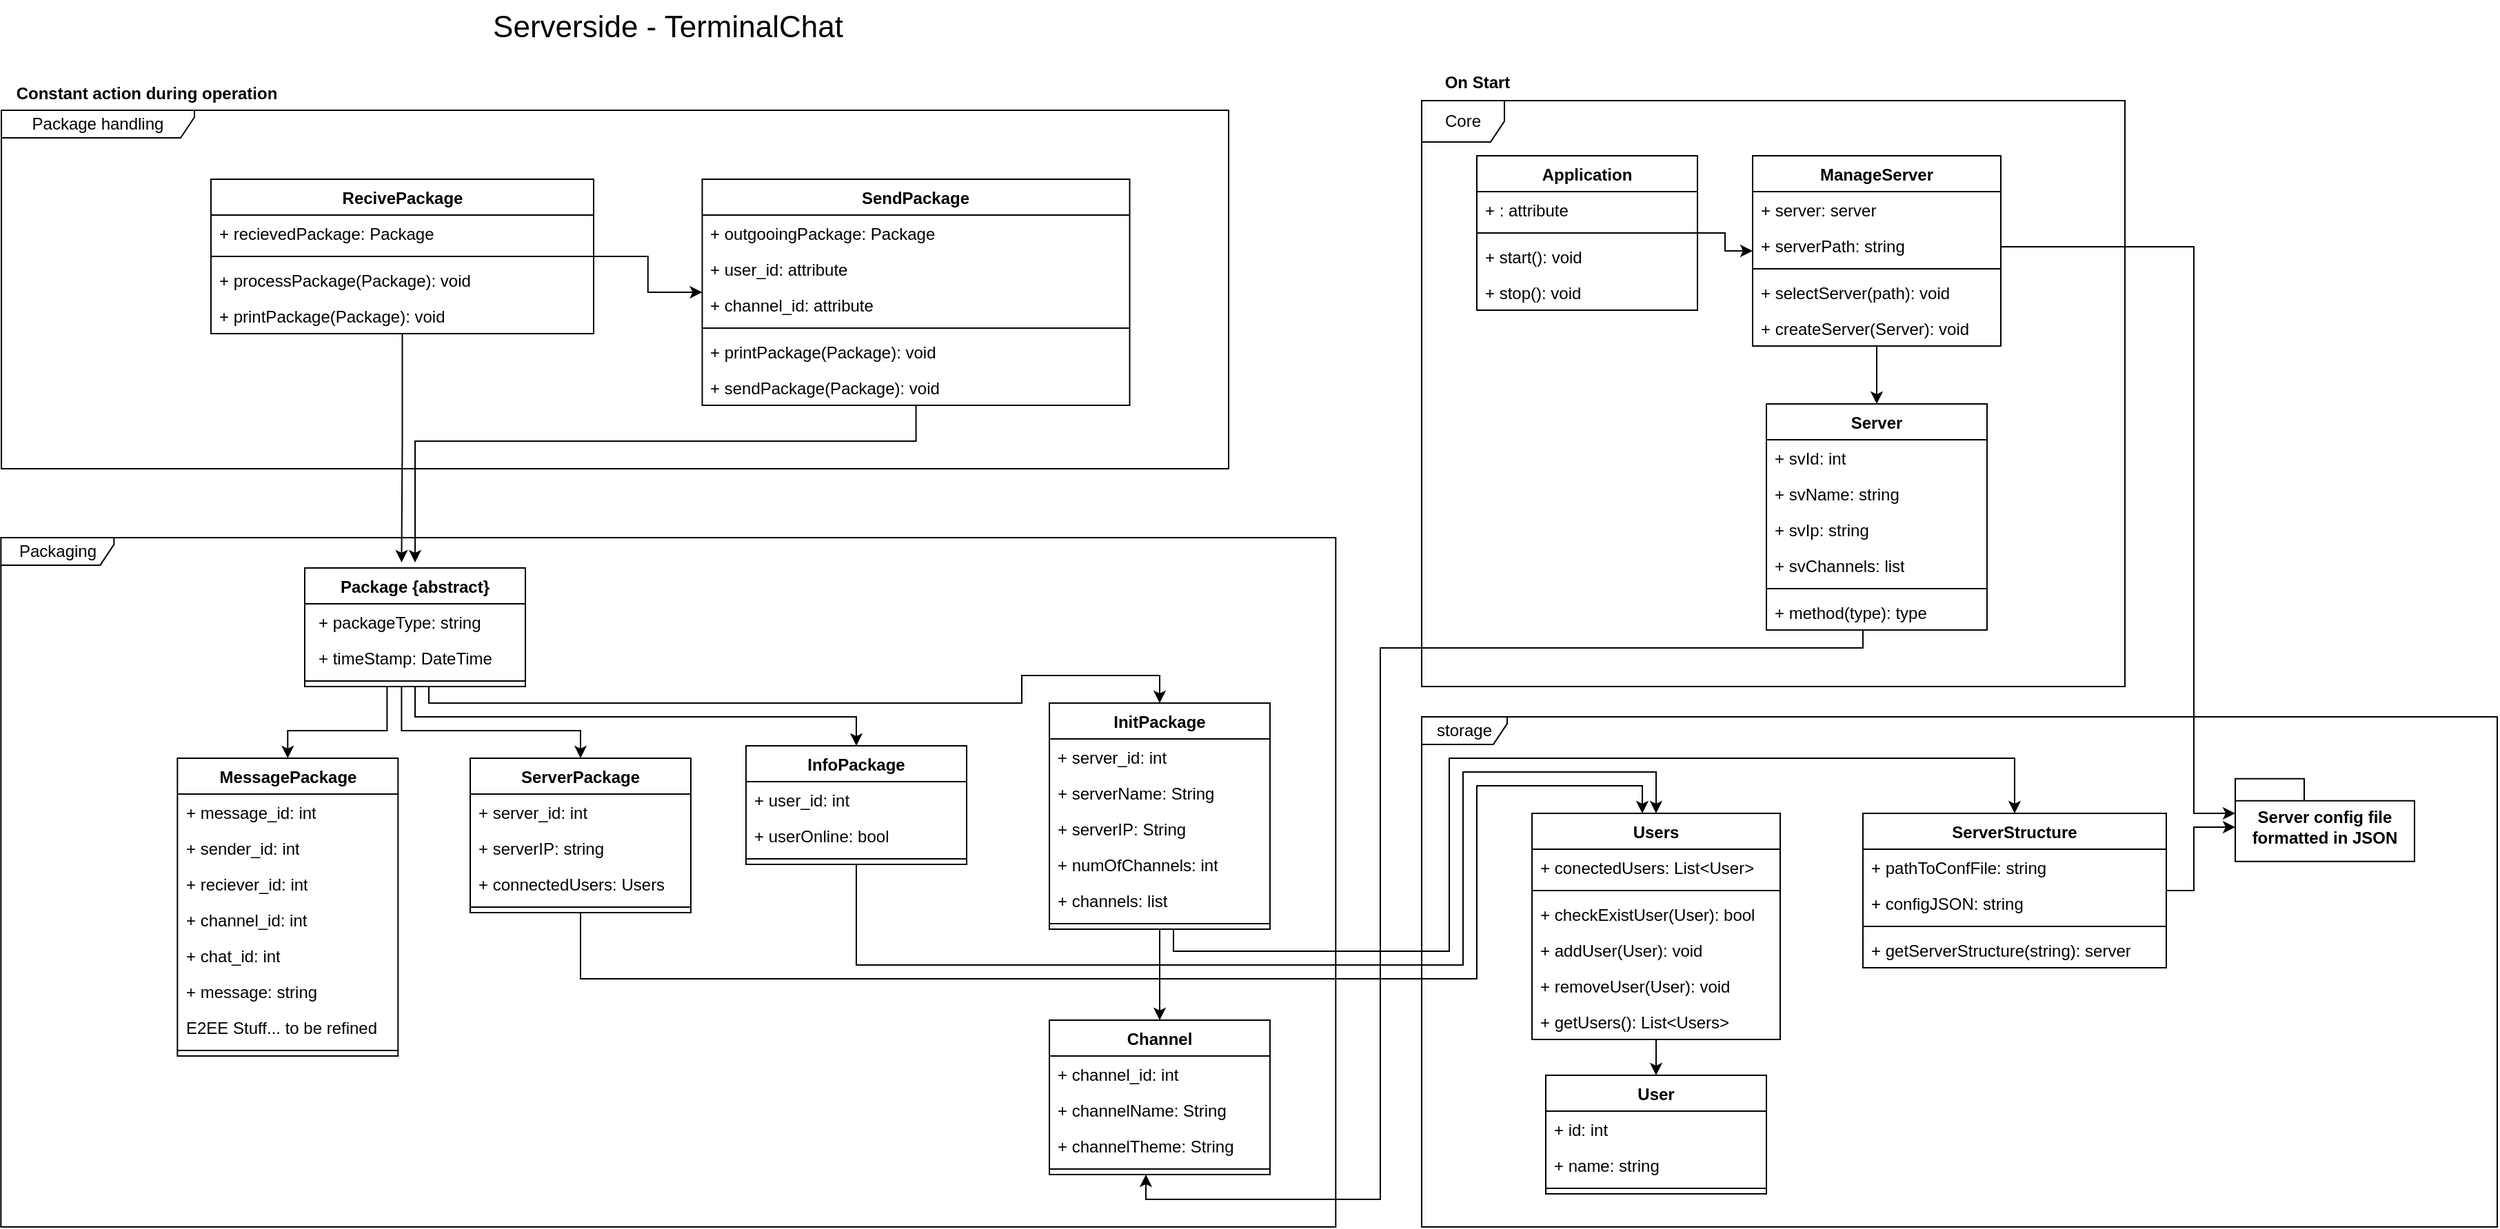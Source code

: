 <mxfile version="27.0.2">
  <diagram name="Seite-1" id="ZK_4tSVMF5ltp_Qs3vBD">
    <mxGraphModel dx="3957" dy="1201" grid="1" gridSize="10" guides="1" tooltips="1" connect="1" arrows="1" fold="1" page="1" pageScale="1" pageWidth="1920" pageHeight="1080" background="#ffffff" math="0" shadow="0" adaptiveColors="auto">
      <root>
        <mxCell id="0" />
        <mxCell id="1" parent="0" />
        <mxCell id="zcZ6MNbowG35FrlIOajt-6" value="&lt;font style=&quot;font-size: 22px;&quot;&gt;Serverside - TerminalChat&lt;/font&gt;" style="text;html=1;align=center;verticalAlign=middle;whiteSpace=wrap;rounded=0;labelBackgroundColor=none;" parent="1" vertex="1">
          <mxGeometry x="-1719" y="10" width="605.33" height="40" as="geometry" />
        </mxCell>
        <mxCell id="zcZ6MNbowG35FrlIOajt-16" style="edgeStyle=orthogonalEdgeStyle;rounded=0;orthogonalLoop=1;jettySize=auto;html=1;entryX=0.5;entryY=0;entryDx=0;entryDy=0;swimlaneLine=1;shadow=0;fillOpacity=100;backgroundOutline=0;labelBackgroundColor=none;" parent="1" source="zcZ6MNbowG35FrlIOajt-7" target="zcZ6MNbowG35FrlIOajt-11" edge="1">
          <mxGeometry relative="1" as="geometry" />
        </mxCell>
        <mxCell id="zcZ6MNbowG35FrlIOajt-7" value="Users" style="swimlane;fontStyle=1;align=center;verticalAlign=top;childLayout=stackLayout;horizontal=1;startSize=26;horizontalStack=0;resizeParent=1;resizeParentMax=0;resizeLast=0;collapsible=1;marginBottom=0;whiteSpace=wrap;html=1;swimlaneLine=1;shadow=0;fillOpacity=100;backgroundOutline=0;labelBackgroundColor=none;" parent="1" vertex="1">
          <mxGeometry x="-790" y="599.96" width="180" height="164" as="geometry" />
        </mxCell>
        <mxCell id="zcZ6MNbowG35FrlIOajt-8" value="+ conectedUsers: List&amp;lt;User&amp;gt;" style="text;align=left;verticalAlign=top;spacingLeft=4;spacingRight=4;overflow=hidden;rotatable=0;points=[[0,0.5],[1,0.5]];portConstraint=eastwest;whiteSpace=wrap;html=1;swimlaneLine=1;shadow=0;fillOpacity=100;backgroundOutline=0;labelBackgroundColor=none;" parent="zcZ6MNbowG35FrlIOajt-7" vertex="1">
          <mxGeometry y="26" width="180" height="26" as="geometry" />
        </mxCell>
        <mxCell id="zcZ6MNbowG35FrlIOajt-9" value="" style="line;strokeWidth=1;align=left;verticalAlign=middle;spacingTop=-1;spacingLeft=3;spacingRight=3;rotatable=0;labelPosition=right;points=[];portConstraint=eastwest;swimlaneLine=1;shadow=0;fillOpacity=100;backgroundOutline=0;labelBackgroundColor=none;" parent="zcZ6MNbowG35FrlIOajt-7" vertex="1">
          <mxGeometry y="52" width="180" height="8" as="geometry" />
        </mxCell>
        <mxCell id="zcZ6MNbowG35FrlIOajt-18" value="+ checkExistUser(User): bool" style="text;align=left;verticalAlign=top;spacingLeft=4;spacingRight=4;overflow=hidden;rotatable=0;points=[[0,0.5],[1,0.5]];portConstraint=eastwest;whiteSpace=wrap;html=1;swimlaneLine=1;shadow=0;fillOpacity=100;backgroundOutline=0;labelBackgroundColor=none;" parent="zcZ6MNbowG35FrlIOajt-7" vertex="1">
          <mxGeometry y="60" width="180" height="26" as="geometry" />
        </mxCell>
        <mxCell id="zcZ6MNbowG35FrlIOajt-17" value="+ addUser(User): void&amp;nbsp;" style="text;align=left;verticalAlign=top;spacingLeft=4;spacingRight=4;overflow=hidden;rotatable=0;points=[[0,0.5],[1,0.5]];portConstraint=eastwest;whiteSpace=wrap;html=1;swimlaneLine=1;shadow=0;fillOpacity=100;backgroundOutline=0;labelBackgroundColor=none;" parent="zcZ6MNbowG35FrlIOajt-7" vertex="1">
          <mxGeometry y="86" width="180" height="26" as="geometry" />
        </mxCell>
        <mxCell id="zcZ6MNbowG35FrlIOajt-61" value="+ removeUser(User): void" style="text;align=left;verticalAlign=top;spacingLeft=4;spacingRight=4;overflow=hidden;rotatable=0;points=[[0,0.5],[1,0.5]];portConstraint=eastwest;whiteSpace=wrap;html=1;swimlaneLine=1;shadow=0;fillOpacity=100;backgroundOutline=0;labelBackgroundColor=none;" parent="zcZ6MNbowG35FrlIOajt-7" vertex="1">
          <mxGeometry y="112" width="180" height="26" as="geometry" />
        </mxCell>
        <mxCell id="zcZ6MNbowG35FrlIOajt-10" value="+ getUsers(): List&amp;lt;Users&amp;gt;" style="text;align=left;verticalAlign=top;spacingLeft=4;spacingRight=4;overflow=hidden;rotatable=0;points=[[0,0.5],[1,0.5]];portConstraint=eastwest;whiteSpace=wrap;html=1;swimlaneLine=1;shadow=0;fillOpacity=100;backgroundOutline=0;labelBackgroundColor=none;" parent="zcZ6MNbowG35FrlIOajt-7" vertex="1">
          <mxGeometry y="138" width="180" height="26" as="geometry" />
        </mxCell>
        <mxCell id="zcZ6MNbowG35FrlIOajt-11" value="User" style="swimlane;fontStyle=1;align=center;verticalAlign=top;childLayout=stackLayout;horizontal=1;startSize=26;horizontalStack=0;resizeParent=1;resizeParentMax=0;resizeLast=0;collapsible=1;marginBottom=0;whiteSpace=wrap;html=1;swimlaneLine=1;shadow=0;fillOpacity=100;backgroundOutline=0;labelBackgroundColor=none;" parent="1" vertex="1">
          <mxGeometry x="-780" y="789.96" width="160" height="86" as="geometry" />
        </mxCell>
        <mxCell id="zcZ6MNbowG35FrlIOajt-15" value="+ id: int&lt;div&gt;&lt;br&gt;&lt;/div&gt;" style="text;align=left;verticalAlign=top;spacingLeft=4;spacingRight=4;overflow=hidden;rotatable=0;points=[[0,0.5],[1,0.5]];portConstraint=eastwest;whiteSpace=wrap;html=1;swimlaneLine=1;shadow=0;fillOpacity=100;backgroundOutline=0;labelBackgroundColor=none;" parent="zcZ6MNbowG35FrlIOajt-11" vertex="1">
          <mxGeometry y="26" width="160" height="26" as="geometry" />
        </mxCell>
        <mxCell id="zcZ6MNbowG35FrlIOajt-12" value="+ name: string&lt;div&gt;&lt;br&gt;&lt;/div&gt;" style="text;align=left;verticalAlign=top;spacingLeft=4;spacingRight=4;overflow=hidden;rotatable=0;points=[[0,0.5],[1,0.5]];portConstraint=eastwest;whiteSpace=wrap;html=1;swimlaneLine=1;shadow=0;fillOpacity=100;backgroundOutline=0;labelBackgroundColor=none;" parent="zcZ6MNbowG35FrlIOajt-11" vertex="1">
          <mxGeometry y="52" width="160" height="26" as="geometry" />
        </mxCell>
        <mxCell id="zcZ6MNbowG35FrlIOajt-13" value="" style="line;strokeWidth=1;align=left;verticalAlign=middle;spacingTop=-1;spacingLeft=3;spacingRight=3;rotatable=0;labelPosition=right;points=[];portConstraint=eastwest;swimlaneLine=1;shadow=0;fillOpacity=100;backgroundOutline=0;labelBackgroundColor=none;" parent="zcZ6MNbowG35FrlIOajt-11" vertex="1">
          <mxGeometry y="78" width="160" height="8" as="geometry" />
        </mxCell>
        <mxCell id="zcZ6MNbowG35FrlIOajt-44" style="edgeStyle=orthogonalEdgeStyle;rounded=0;orthogonalLoop=1;jettySize=auto;html=1;swimlaneLine=1;shadow=0;fillOpacity=100;backgroundOutline=0;labelBackgroundColor=none;" parent="1" target="zcZ6MNbowG35FrlIOajt-36" edge="1">
          <mxGeometry relative="1" as="geometry">
            <Array as="points">
              <mxPoint x="-1620.33" y="539.96" />
              <mxPoint x="-1692.33" y="539.96" />
            </Array>
            <mxPoint x="-1620.3" y="507.96" as="sourcePoint" />
          </mxGeometry>
        </mxCell>
        <mxCell id="zcZ6MNbowG35FrlIOajt-54" style="edgeStyle=orthogonalEdgeStyle;rounded=0;orthogonalLoop=1;jettySize=auto;html=1;entryX=0.5;entryY=0;entryDx=0;entryDy=0;swimlaneLine=1;shadow=0;fillOpacity=100;backgroundOutline=0;labelBackgroundColor=none;" parent="1" target="zcZ6MNbowG35FrlIOajt-46" edge="1">
          <mxGeometry relative="1" as="geometry">
            <Array as="points">
              <mxPoint x="-1610" y="540" />
              <mxPoint x="-1480" y="540" />
            </Array>
            <mxPoint x="-1609.8" y="507.96" as="sourcePoint" />
          </mxGeometry>
        </mxCell>
        <mxCell id="zcZ6MNbowG35FrlIOajt-60" style="edgeStyle=orthogonalEdgeStyle;rounded=0;orthogonalLoop=1;jettySize=auto;html=1;entryX=0.5;entryY=0;entryDx=0;entryDy=0;swimlaneLine=1;shadow=0;fillOpacity=100;backgroundOutline=0;labelBackgroundColor=none;" parent="1" target="zcZ6MNbowG35FrlIOajt-55" edge="1">
          <mxGeometry relative="1" as="geometry">
            <Array as="points">
              <mxPoint x="-1599.99" y="529.96" />
              <mxPoint x="-1279.99" y="529.96" />
            </Array>
            <mxPoint x="-1600" y="507.96" as="sourcePoint" />
          </mxGeometry>
        </mxCell>
        <mxCell id="zcZ6MNbowG35FrlIOajt-95" style="edgeStyle=orthogonalEdgeStyle;rounded=0;orthogonalLoop=1;jettySize=auto;html=1;swimlaneLine=1;shadow=0;fillOpacity=100;backgroundOutline=0;labelBackgroundColor=none;" parent="1" target="zcZ6MNbowG35FrlIOajt-87" edge="1">
          <mxGeometry relative="1" as="geometry">
            <Array as="points">
              <mxPoint x="-1589.99" y="519.96" />
              <mxPoint x="-1159.99" y="519.96" />
              <mxPoint x="-1159.99" y="499.96" />
              <mxPoint x="-1059.99" y="499.96" />
            </Array>
            <mxPoint x="-1590" y="507.96" as="sourcePoint" />
          </mxGeometry>
        </mxCell>
        <mxCell id="zcZ6MNbowG35FrlIOajt-36" value="MessagePackage" style="swimlane;fontStyle=1;align=center;verticalAlign=top;childLayout=stackLayout;horizontal=1;startSize=26;horizontalStack=0;resizeParent=1;resizeParentMax=0;resizeLast=0;collapsible=1;marginBottom=0;whiteSpace=wrap;html=1;swimlaneLine=1;shadow=0;fillOpacity=100;backgroundOutline=0;labelBackgroundColor=none;" parent="1" vertex="1">
          <mxGeometry x="-1772.33" y="559.96" width="160" height="216" as="geometry">
            <mxRectangle x="-30" y="360" width="140" height="30" as="alternateBounds" />
          </mxGeometry>
        </mxCell>
        <mxCell id="zcZ6MNbowG35FrlIOajt-40" value="+ message_id: int" style="text;align=left;verticalAlign=top;spacingLeft=4;spacingRight=4;overflow=hidden;rotatable=0;points=[[0,0.5],[1,0.5]];portConstraint=eastwest;whiteSpace=wrap;html=1;swimlaneLine=1;shadow=0;fillOpacity=100;backgroundOutline=0;labelBackgroundColor=none;" parent="zcZ6MNbowG35FrlIOajt-36" vertex="1">
          <mxGeometry y="26" width="160" height="26" as="geometry" />
        </mxCell>
        <mxCell id="zcZ6MNbowG35FrlIOajt-42" value="+ sender_id: int" style="text;align=left;verticalAlign=top;spacingLeft=4;spacingRight=4;overflow=hidden;rotatable=0;points=[[0,0.5],[1,0.5]];portConstraint=eastwest;whiteSpace=wrap;html=1;swimlaneLine=1;shadow=0;fillOpacity=100;backgroundOutline=0;labelBackgroundColor=none;" parent="zcZ6MNbowG35FrlIOajt-36" vertex="1">
          <mxGeometry y="52" width="160" height="26" as="geometry" />
        </mxCell>
        <mxCell id="zcZ6MNbowG35FrlIOajt-43" value="+ reciever_id: int" style="text;align=left;verticalAlign=top;spacingLeft=4;spacingRight=4;overflow=hidden;rotatable=0;points=[[0,0.5],[1,0.5]];portConstraint=eastwest;whiteSpace=wrap;html=1;swimlaneLine=1;shadow=0;fillOpacity=100;backgroundOutline=0;labelBackgroundColor=none;" parent="zcZ6MNbowG35FrlIOajt-36" vertex="1">
          <mxGeometry y="78" width="160" height="26" as="geometry" />
        </mxCell>
        <mxCell id="zcZ6MNbowG35FrlIOajt-107" value="+ channel_id: int" style="text;align=left;verticalAlign=top;spacingLeft=4;spacingRight=4;overflow=hidden;rotatable=0;points=[[0,0.5],[1,0.5]];portConstraint=eastwest;whiteSpace=wrap;html=1;swimlaneLine=1;shadow=0;fillOpacity=100;backgroundOutline=0;labelBackgroundColor=none;" parent="zcZ6MNbowG35FrlIOajt-36" vertex="1">
          <mxGeometry y="104" width="160" height="26" as="geometry" />
        </mxCell>
        <mxCell id="zcZ6MNbowG35FrlIOajt-41" value="+ chat_id: int" style="text;align=left;verticalAlign=top;spacingLeft=4;spacingRight=4;overflow=hidden;rotatable=0;points=[[0,0.5],[1,0.5]];portConstraint=eastwest;whiteSpace=wrap;html=1;swimlaneLine=1;shadow=0;fillOpacity=100;backgroundOutline=0;labelBackgroundColor=none;" parent="zcZ6MNbowG35FrlIOajt-36" vertex="1">
          <mxGeometry y="130" width="160" height="26" as="geometry" />
        </mxCell>
        <mxCell id="zcZ6MNbowG35FrlIOajt-37" value="+ message: string" style="text;align=left;verticalAlign=top;spacingLeft=4;spacingRight=4;overflow=hidden;rotatable=0;points=[[0,0.5],[1,0.5]];portConstraint=eastwest;whiteSpace=wrap;html=1;swimlaneLine=1;shadow=0;fillOpacity=100;backgroundOutline=0;labelBackgroundColor=none;" parent="zcZ6MNbowG35FrlIOajt-36" vertex="1">
          <mxGeometry y="156" width="160" height="26" as="geometry" />
        </mxCell>
        <mxCell id="zcZ6MNbowG35FrlIOajt-45" value="E2EE Stuff... to be refined" style="text;align=left;verticalAlign=top;spacingLeft=4;spacingRight=4;overflow=hidden;rotatable=0;points=[[0,0.5],[1,0.5]];portConstraint=eastwest;whiteSpace=wrap;html=1;swimlaneLine=1;shadow=0;fillOpacity=100;backgroundOutline=0;labelBackgroundColor=none;" parent="zcZ6MNbowG35FrlIOajt-36" vertex="1">
          <mxGeometry y="182" width="160" height="26" as="geometry" />
        </mxCell>
        <mxCell id="zcZ6MNbowG35FrlIOajt-38" value="" style="line;strokeWidth=1;align=left;verticalAlign=middle;spacingTop=-1;spacingLeft=3;spacingRight=3;rotatable=0;labelPosition=right;points=[];portConstraint=eastwest;swimlaneLine=1;shadow=0;fillOpacity=100;backgroundOutline=0;labelBackgroundColor=none;" parent="zcZ6MNbowG35FrlIOajt-36" vertex="1">
          <mxGeometry y="208" width="160" height="8" as="geometry" />
        </mxCell>
        <mxCell id="82y-meN6dB7EEjH6E9mm-17" style="edgeStyle=orthogonalEdgeStyle;rounded=0;orthogonalLoop=1;jettySize=auto;html=1;swimlaneLine=1;shadow=0;fillOpacity=100;backgroundOutline=0;labelBackgroundColor=none;" edge="1" parent="1" source="zcZ6MNbowG35FrlIOajt-46" target="zcZ6MNbowG35FrlIOajt-7">
          <mxGeometry relative="1" as="geometry">
            <Array as="points">
              <mxPoint x="-1480" y="720" />
              <mxPoint x="-830" y="720" />
              <mxPoint x="-830" y="580" />
              <mxPoint x="-710" y="580" />
            </Array>
          </mxGeometry>
        </mxCell>
        <mxCell id="zcZ6MNbowG35FrlIOajt-46" value="ServerPackage" style="swimlane;fontStyle=1;align=center;verticalAlign=top;childLayout=stackLayout;horizontal=1;startSize=26;horizontalStack=0;resizeParent=1;resizeParentMax=0;resizeLast=0;collapsible=1;marginBottom=0;whiteSpace=wrap;html=1;swimlaneLine=1;shadow=0;fillOpacity=100;backgroundOutline=0;labelBackgroundColor=none;" parent="1" vertex="1">
          <mxGeometry x="-1560" y="559.96" width="160" height="112" as="geometry" />
        </mxCell>
        <mxCell id="zcZ6MNbowG35FrlIOajt-47" value="+ server_id: int" style="text;align=left;verticalAlign=top;spacingLeft=4;spacingRight=4;overflow=hidden;rotatable=0;points=[[0,0.5],[1,0.5]];portConstraint=eastwest;whiteSpace=wrap;html=1;swimlaneLine=1;shadow=0;fillOpacity=100;backgroundOutline=0;labelBackgroundColor=none;" parent="zcZ6MNbowG35FrlIOajt-46" vertex="1">
          <mxGeometry y="26" width="160" height="26" as="geometry" />
        </mxCell>
        <mxCell id="zcZ6MNbowG35FrlIOajt-51" value="+ serverIP: string" style="text;align=left;verticalAlign=top;spacingLeft=4;spacingRight=4;overflow=hidden;rotatable=0;points=[[0,0.5],[1,0.5]];portConstraint=eastwest;whiteSpace=wrap;html=1;swimlaneLine=1;shadow=0;fillOpacity=100;backgroundOutline=0;labelBackgroundColor=none;" parent="zcZ6MNbowG35FrlIOajt-46" vertex="1">
          <mxGeometry y="52" width="160" height="26" as="geometry" />
        </mxCell>
        <mxCell id="zcZ6MNbowG35FrlIOajt-50" value="+ connectedUsers: Users" style="text;align=left;verticalAlign=top;spacingLeft=4;spacingRight=4;overflow=hidden;rotatable=0;points=[[0,0.5],[1,0.5]];portConstraint=eastwest;whiteSpace=wrap;html=1;swimlaneLine=1;shadow=0;fillOpacity=100;backgroundOutline=0;labelBackgroundColor=none;" parent="zcZ6MNbowG35FrlIOajt-46" vertex="1">
          <mxGeometry y="78" width="160" height="26" as="geometry" />
        </mxCell>
        <mxCell id="zcZ6MNbowG35FrlIOajt-48" value="" style="line;strokeWidth=1;align=left;verticalAlign=middle;spacingTop=-1;spacingLeft=3;spacingRight=3;rotatable=0;labelPosition=right;points=[];portConstraint=eastwest;swimlaneLine=1;shadow=0;fillOpacity=100;backgroundOutline=0;labelBackgroundColor=none;" parent="zcZ6MNbowG35FrlIOajt-46" vertex="1">
          <mxGeometry y="104" width="160" height="8" as="geometry" />
        </mxCell>
        <mxCell id="82y-meN6dB7EEjH6E9mm-18" style="edgeStyle=orthogonalEdgeStyle;rounded=0;orthogonalLoop=1;jettySize=auto;html=1;swimlaneLine=1;shadow=0;fillOpacity=100;backgroundOutline=0;labelBackgroundColor=none;" edge="1" parent="1" source="zcZ6MNbowG35FrlIOajt-55" target="zcZ6MNbowG35FrlIOajt-7">
          <mxGeometry relative="1" as="geometry">
            <Array as="points">
              <mxPoint x="-1280" y="710" />
              <mxPoint x="-840" y="710" />
              <mxPoint x="-840" y="570" />
              <mxPoint x="-700" y="570" />
            </Array>
          </mxGeometry>
        </mxCell>
        <mxCell id="zcZ6MNbowG35FrlIOajt-55" value="InfoPackage" style="swimlane;fontStyle=1;align=center;verticalAlign=top;childLayout=stackLayout;horizontal=1;startSize=26;horizontalStack=0;resizeParent=1;resizeParentMax=0;resizeLast=0;collapsible=1;marginBottom=0;whiteSpace=wrap;html=1;swimlaneLine=1;shadow=0;fillOpacity=100;backgroundOutline=0;labelBackgroundColor=none;" parent="1" vertex="1">
          <mxGeometry x="-1359.99" y="550.96" width="160" height="86" as="geometry" />
        </mxCell>
        <mxCell id="zcZ6MNbowG35FrlIOajt-56" value="+ user_id: int" style="text;align=left;verticalAlign=top;spacingLeft=4;spacingRight=4;overflow=hidden;rotatable=0;points=[[0,0.5],[1,0.5]];portConstraint=eastwest;whiteSpace=wrap;html=1;swimlaneLine=1;shadow=0;fillOpacity=100;backgroundOutline=0;labelBackgroundColor=none;" parent="zcZ6MNbowG35FrlIOajt-55" vertex="1">
          <mxGeometry y="26" width="160" height="26" as="geometry" />
        </mxCell>
        <mxCell id="zcZ6MNbowG35FrlIOajt-59" value="+ userOnline: bool" style="text;align=left;verticalAlign=top;spacingLeft=4;spacingRight=4;overflow=hidden;rotatable=0;points=[[0,0.5],[1,0.5]];portConstraint=eastwest;whiteSpace=wrap;html=1;swimlaneLine=1;shadow=0;fillOpacity=100;backgroundOutline=0;labelBackgroundColor=none;" parent="zcZ6MNbowG35FrlIOajt-55" vertex="1">
          <mxGeometry y="52" width="160" height="26" as="geometry" />
        </mxCell>
        <mxCell id="zcZ6MNbowG35FrlIOajt-57" value="" style="line;strokeWidth=1;align=left;verticalAlign=middle;spacingTop=-1;spacingLeft=3;spacingRight=3;rotatable=0;labelPosition=right;points=[];portConstraint=eastwest;swimlaneLine=1;shadow=0;fillOpacity=100;backgroundOutline=0;labelBackgroundColor=none;" parent="zcZ6MNbowG35FrlIOajt-55" vertex="1">
          <mxGeometry y="78" width="160" height="8" as="geometry" />
        </mxCell>
        <mxCell id="zcZ6MNbowG35FrlIOajt-72" style="edgeStyle=orthogonalEdgeStyle;rounded=0;orthogonalLoop=1;jettySize=auto;html=1;swimlaneLine=1;shadow=0;fillOpacity=100;backgroundOutline=0;labelBackgroundColor=none;" parent="1" source="zcZ6MNbowG35FrlIOajt-63" edge="1">
          <mxGeometry relative="1" as="geometry">
            <mxPoint x="-1609.8" y="417.96" as="targetPoint" />
          </mxGeometry>
        </mxCell>
        <mxCell id="zcZ6MNbowG35FrlIOajt-109" style="edgeStyle=orthogonalEdgeStyle;rounded=0;orthogonalLoop=1;jettySize=auto;html=1;swimlaneLine=1;shadow=0;fillOpacity=100;backgroundOutline=0;labelBackgroundColor=none;" parent="1" source="zcZ6MNbowG35FrlIOajt-63" target="zcZ6MNbowG35FrlIOajt-67" edge="1">
          <mxGeometry relative="1" as="geometry" />
        </mxCell>
        <mxCell id="zcZ6MNbowG35FrlIOajt-63" value="RecivePackage" style="swimlane;fontStyle=1;align=center;verticalAlign=top;childLayout=stackLayout;horizontal=1;startSize=26;horizontalStack=0;resizeParent=1;resizeParentMax=0;resizeLast=0;collapsible=1;marginBottom=0;whiteSpace=wrap;html=1;swimlaneLine=1;shadow=0;fillOpacity=100;backgroundOutline=0;labelBackgroundColor=none;" parent="1" vertex="1">
          <mxGeometry x="-1748" y="140" width="277.5" height="112" as="geometry" />
        </mxCell>
        <mxCell id="zcZ6MNbowG35FrlIOajt-64" value="+ recievedPackage: Package" style="text;align=left;verticalAlign=top;spacingLeft=4;spacingRight=4;overflow=hidden;rotatable=0;points=[[0,0.5],[1,0.5]];portConstraint=eastwest;whiteSpace=wrap;html=1;swimlaneLine=1;shadow=0;fillOpacity=100;backgroundOutline=0;labelBackgroundColor=none;" parent="zcZ6MNbowG35FrlIOajt-63" vertex="1">
          <mxGeometry y="26" width="277.5" height="26" as="geometry" />
        </mxCell>
        <mxCell id="zcZ6MNbowG35FrlIOajt-65" value="" style="line;strokeWidth=1;align=left;verticalAlign=middle;spacingTop=-1;spacingLeft=3;spacingRight=3;rotatable=0;labelPosition=right;points=[];portConstraint=eastwest;swimlaneLine=1;shadow=0;fillOpacity=100;backgroundOutline=0;labelBackgroundColor=none;" parent="zcZ6MNbowG35FrlIOajt-63" vertex="1">
          <mxGeometry y="52" width="277.5" height="8" as="geometry" />
        </mxCell>
        <mxCell id="zcZ6MNbowG35FrlIOajt-121" value="+ processPackage(Package): void" style="text;align=left;verticalAlign=top;spacingLeft=4;spacingRight=4;overflow=hidden;rotatable=0;points=[[0,0.5],[1,0.5]];portConstraint=eastwest;whiteSpace=wrap;html=1;swimlaneLine=1;shadow=0;fillOpacity=100;backgroundOutline=0;labelBackgroundColor=none;" parent="zcZ6MNbowG35FrlIOajt-63" vertex="1">
          <mxGeometry y="60" width="277.5" height="26" as="geometry" />
        </mxCell>
        <mxCell id="zcZ6MNbowG35FrlIOajt-66" value="+ printPackage(Package): vo&lt;span style=&quot;color: rgba(0, 0, 0, 0); font-family: monospace; font-size: 0px; text-wrap-mode: nowrap;&quot;&gt;%3CmxGraphModel%3E%3Croot%3E%3CmxCell%20id%3D%220%22%2F%3E%3CmxCell%20id%3D%221%22%20parent%3D%220%22%2F%3E%3CmxCell%20id%3D%222%22%20value%3D%22%2B%20processPackage(Package)%3A%20void%22%20style%3D%22text%3BstrokeColor%3Dnone%3BfillColor%3Dnone%3Balign%3Dleft%3BverticalAlign%3Dtop%3BspacingLeft%3D4%3BspacingRight%3D4%3Boverflow%3Dhidden%3Brotatable%3D0%3Bpoints%3D%5B%5B0%2C0.5%5D%2C%5B1%2C0.5%5D%5D%3BportConstraint%3Deastwest%3BwhiteSpace%3Dwrap%3Bhtml%3D1%3B%22%20vertex%3D%221%22%20parent%3D%221%22%3E%3CmxGeometry%20x%3D%2282%22%20y%3D%22190%22%20width%3D%22277.5%22%20height%3D%2226%22%20as%3D%22geometry%22%2F%3E%3C%2FmxCell%3E%3C%2Froot%3E%3C%2FmxGraphModel%3E&lt;/span&gt;id" style="text;align=left;verticalAlign=top;spacingLeft=4;spacingRight=4;overflow=hidden;rotatable=0;points=[[0,0.5],[1,0.5]];portConstraint=eastwest;whiteSpace=wrap;html=1;swimlaneLine=1;shadow=0;fillOpacity=100;backgroundOutline=0;labelBackgroundColor=none;" parent="zcZ6MNbowG35FrlIOajt-63" vertex="1">
          <mxGeometry y="86" width="277.5" height="26" as="geometry" />
        </mxCell>
        <mxCell id="zcZ6MNbowG35FrlIOajt-76" style="edgeStyle=orthogonalEdgeStyle;rounded=0;orthogonalLoop=1;jettySize=auto;html=1;swimlaneLine=1;shadow=0;fillOpacity=100;backgroundOutline=0;labelBackgroundColor=none;" parent="1" source="zcZ6MNbowG35FrlIOajt-67" edge="1">
          <mxGeometry relative="1" as="geometry">
            <Array as="points">
              <mxPoint x="-1237" y="330" />
              <mxPoint x="-1600" y="330" />
            </Array>
            <mxPoint x="-1600" y="417.96" as="targetPoint" />
          </mxGeometry>
        </mxCell>
        <mxCell id="zcZ6MNbowG35FrlIOajt-67" value="SendPackage" style="swimlane;fontStyle=1;align=center;verticalAlign=top;childLayout=stackLayout;horizontal=1;startSize=26;horizontalStack=0;resizeParent=1;resizeParentMax=0;resizeLast=0;collapsible=1;marginBottom=0;whiteSpace=wrap;html=1;swimlaneLine=1;shadow=0;fillOpacity=100;backgroundOutline=0;labelBackgroundColor=none;" parent="1" vertex="1">
          <mxGeometry x="-1391.75" y="140" width="310" height="164" as="geometry" />
        </mxCell>
        <mxCell id="zcZ6MNbowG35FrlIOajt-68" value="+ outgooingPackage: Package" style="text;align=left;verticalAlign=top;spacingLeft=4;spacingRight=4;overflow=hidden;rotatable=0;points=[[0,0.5],[1,0.5]];portConstraint=eastwest;whiteSpace=wrap;html=1;swimlaneLine=1;shadow=0;fillOpacity=100;backgroundOutline=0;labelBackgroundColor=none;" parent="zcZ6MNbowG35FrlIOajt-67" vertex="1">
          <mxGeometry y="26" width="310" height="26" as="geometry" />
        </mxCell>
        <mxCell id="zcZ6MNbowG35FrlIOajt-74" value="+ user_id: attribute" style="text;align=left;verticalAlign=top;spacingLeft=4;spacingRight=4;overflow=hidden;rotatable=0;points=[[0,0.5],[1,0.5]];portConstraint=eastwest;whiteSpace=wrap;html=1;swimlaneLine=1;shadow=0;fillOpacity=100;backgroundOutline=0;labelBackgroundColor=none;" parent="zcZ6MNbowG35FrlIOajt-67" vertex="1">
          <mxGeometry y="52" width="310" height="26" as="geometry" />
        </mxCell>
        <mxCell id="zcZ6MNbowG35FrlIOajt-73" value="+ channel_id: attribute" style="text;align=left;verticalAlign=top;spacingLeft=4;spacingRight=4;overflow=hidden;rotatable=0;points=[[0,0.5],[1,0.5]];portConstraint=eastwest;whiteSpace=wrap;html=1;swimlaneLine=1;shadow=0;fillOpacity=100;backgroundOutline=0;labelBackgroundColor=none;" parent="zcZ6MNbowG35FrlIOajt-67" vertex="1">
          <mxGeometry y="78" width="310" height="26" as="geometry" />
        </mxCell>
        <mxCell id="zcZ6MNbowG35FrlIOajt-69" value="" style="line;strokeWidth=1;align=left;verticalAlign=middle;spacingTop=-1;spacingLeft=3;spacingRight=3;rotatable=0;labelPosition=right;points=[];portConstraint=eastwest;swimlaneLine=1;shadow=0;fillOpacity=100;backgroundOutline=0;labelBackgroundColor=none;" parent="zcZ6MNbowG35FrlIOajt-67" vertex="1">
          <mxGeometry y="104" width="310" height="8" as="geometry" />
        </mxCell>
        <mxCell id="zcZ6MNbowG35FrlIOajt-122" value="+ printPackage(Package): void" style="text;align=left;verticalAlign=top;spacingLeft=4;spacingRight=4;overflow=hidden;rotatable=0;points=[[0,0.5],[1,0.5]];portConstraint=eastwest;whiteSpace=wrap;html=1;swimlaneLine=1;shadow=0;fillOpacity=100;backgroundOutline=0;labelBackgroundColor=none;" parent="zcZ6MNbowG35FrlIOajt-67" vertex="1">
          <mxGeometry y="112" width="310" height="26" as="geometry" />
        </mxCell>
        <mxCell id="zcZ6MNbowG35FrlIOajt-70" value="+ sendPackage(Package): void" style="text;align=left;verticalAlign=top;spacingLeft=4;spacingRight=4;overflow=hidden;rotatable=0;points=[[0,0.5],[1,0.5]];portConstraint=eastwest;whiteSpace=wrap;html=1;swimlaneLine=1;shadow=0;fillOpacity=100;backgroundOutline=0;labelBackgroundColor=none;" parent="zcZ6MNbowG35FrlIOajt-67" vertex="1">
          <mxGeometry y="138" width="310" height="26" as="geometry" />
        </mxCell>
        <mxCell id="zcZ6MNbowG35FrlIOajt-77" value="Packaging" style="shape=umlFrame;whiteSpace=wrap;html=1;pointerEvents=0;width=82;height=20;swimlaneLine=1;shadow=0;fillOpacity=100;backgroundOutline=0;labelBackgroundColor=none;" parent="1" vertex="1">
          <mxGeometry x="-1900.33" y="399.96" width="968" height="500.04" as="geometry" />
        </mxCell>
        <mxCell id="zcZ6MNbowG35FrlIOajt-79" value="storage" style="shape=umlFrame;whiteSpace=wrap;html=1;pointerEvents=0;width=62;height=20;swimlaneLine=1;shadow=0;fillOpacity=100;backgroundOutline=0;labelBackgroundColor=none;" parent="1" vertex="1">
          <mxGeometry x="-870" y="529.96" width="780" height="370.04" as="geometry" />
        </mxCell>
        <mxCell id="82y-meN6dB7EEjH6E9mm-38" style="edgeStyle=orthogonalEdgeStyle;rounded=0;orthogonalLoop=1;jettySize=auto;html=1;" edge="1" parent="1" source="zcZ6MNbowG35FrlIOajt-80" target="zcZ6MNbowG35FrlIOajt-84">
          <mxGeometry relative="1" as="geometry">
            <Array as="points">
              <mxPoint x="-310" y="656" />
              <mxPoint x="-310" y="610" />
            </Array>
          </mxGeometry>
        </mxCell>
        <mxCell id="zcZ6MNbowG35FrlIOajt-80" value="ServerStructure" style="swimlane;fontStyle=1;align=center;verticalAlign=top;childLayout=stackLayout;horizontal=1;startSize=26;horizontalStack=0;resizeParent=1;resizeParentMax=0;resizeLast=0;collapsible=1;marginBottom=0;whiteSpace=wrap;html=1;swimlaneLine=1;shadow=0;fillOpacity=100;backgroundOutline=0;labelBackgroundColor=none;" parent="1" vertex="1">
          <mxGeometry x="-550" y="599.96" width="220" height="112" as="geometry" />
        </mxCell>
        <mxCell id="zcZ6MNbowG35FrlIOajt-81" value="+ pathToConfFile: string" style="text;align=left;verticalAlign=top;spacingLeft=4;spacingRight=4;overflow=hidden;rotatable=0;points=[[0,0.5],[1,0.5]];portConstraint=eastwest;whiteSpace=wrap;html=1;swimlaneLine=1;shadow=0;fillOpacity=100;backgroundOutline=0;labelBackgroundColor=none;" parent="zcZ6MNbowG35FrlIOajt-80" vertex="1">
          <mxGeometry y="26" width="220" height="26" as="geometry" />
        </mxCell>
        <mxCell id="82y-meN6dB7EEjH6E9mm-16" value="+ configJSON: string" style="text;align=left;verticalAlign=top;spacingLeft=4;spacingRight=4;overflow=hidden;rotatable=0;points=[[0,0.5],[1,0.5]];portConstraint=eastwest;whiteSpace=wrap;html=1;swimlaneLine=1;shadow=0;fillOpacity=100;backgroundOutline=0;labelBackgroundColor=none;" vertex="1" parent="zcZ6MNbowG35FrlIOajt-80">
          <mxGeometry y="52" width="220" height="26" as="geometry" />
        </mxCell>
        <mxCell id="zcZ6MNbowG35FrlIOajt-82" value="" style="line;strokeWidth=1;align=left;verticalAlign=middle;spacingTop=-1;spacingLeft=3;spacingRight=3;rotatable=0;labelPosition=right;points=[];portConstraint=eastwest;swimlaneLine=1;shadow=0;fillOpacity=100;backgroundOutline=0;labelBackgroundColor=none;" parent="zcZ6MNbowG35FrlIOajt-80" vertex="1">
          <mxGeometry y="78" width="220" height="8" as="geometry" />
        </mxCell>
        <mxCell id="zcZ6MNbowG35FrlIOajt-83" value="+ getServerStructure(string): server" style="text;align=left;verticalAlign=top;spacingLeft=4;spacingRight=4;overflow=hidden;rotatable=0;points=[[0,0.5],[1,0.5]];portConstraint=eastwest;whiteSpace=wrap;html=1;swimlaneLine=1;shadow=0;fillOpacity=100;backgroundOutline=0;labelBackgroundColor=none;" parent="zcZ6MNbowG35FrlIOajt-80" vertex="1">
          <mxGeometry y="86" width="220" height="26" as="geometry" />
        </mxCell>
        <mxCell id="zcZ6MNbowG35FrlIOajt-84" value="Server config file&lt;br&gt;formatted in JSON" style="shape=folder;fontStyle=1;spacingTop=10;tabWidth=50;tabHeight=16;tabPosition=left;html=1;whiteSpace=wrap;swimlaneLine=1;shadow=0;fillOpacity=100;backgroundOutline=0;labelBackgroundColor=none;" parent="1" vertex="1">
          <mxGeometry x="-280" y="574.92" width="130" height="60" as="geometry" />
        </mxCell>
        <mxCell id="82y-meN6dB7EEjH6E9mm-19" style="edgeStyle=orthogonalEdgeStyle;rounded=0;orthogonalLoop=1;jettySize=auto;html=1;swimlaneLine=1;shadow=0;fillOpacity=100;backgroundOutline=0;labelBackgroundColor=none;" edge="1" parent="1" source="zcZ6MNbowG35FrlIOajt-87" target="zcZ6MNbowG35FrlIOajt-80">
          <mxGeometry relative="1" as="geometry">
            <Array as="points">
              <mxPoint x="-1050" y="700" />
              <mxPoint x="-850" y="700" />
              <mxPoint x="-850" y="560" />
              <mxPoint x="-440" y="560" />
            </Array>
          </mxGeometry>
        </mxCell>
        <mxCell id="82y-meN6dB7EEjH6E9mm-25" style="edgeStyle=orthogonalEdgeStyle;rounded=0;orthogonalLoop=1;jettySize=auto;html=1;" edge="1" parent="1" source="zcZ6MNbowG35FrlIOajt-87" target="zcZ6MNbowG35FrlIOajt-96">
          <mxGeometry relative="1" as="geometry" />
        </mxCell>
        <mxCell id="zcZ6MNbowG35FrlIOajt-87" value="InitPackage" style="swimlane;fontStyle=1;align=center;verticalAlign=top;childLayout=stackLayout;horizontal=1;startSize=26;horizontalStack=0;resizeParent=1;resizeParentMax=0;resizeLast=0;collapsible=1;marginBottom=0;whiteSpace=wrap;html=1;swimlaneLine=1;shadow=0;fillOpacity=100;backgroundOutline=0;labelBackgroundColor=none;" parent="1" vertex="1">
          <mxGeometry x="-1139.99" y="519.96" width="160" height="164" as="geometry" />
        </mxCell>
        <mxCell id="zcZ6MNbowG35FrlIOajt-91" value="+ server_id: int" style="text;align=left;verticalAlign=top;spacingLeft=4;spacingRight=4;overflow=hidden;rotatable=0;points=[[0,0.5],[1,0.5]];portConstraint=eastwest;whiteSpace=wrap;html=1;swimlaneLine=1;shadow=0;fillOpacity=100;backgroundOutline=0;labelBackgroundColor=none;" parent="zcZ6MNbowG35FrlIOajt-87" vertex="1">
          <mxGeometry y="26" width="160" height="26" as="geometry" />
        </mxCell>
        <mxCell id="zcZ6MNbowG35FrlIOajt-92" value="+ serverName: String" style="text;align=left;verticalAlign=top;spacingLeft=4;spacingRight=4;overflow=hidden;rotatable=0;points=[[0,0.5],[1,0.5]];portConstraint=eastwest;whiteSpace=wrap;html=1;swimlaneLine=1;shadow=0;fillOpacity=100;backgroundOutline=0;labelBackgroundColor=none;" parent="zcZ6MNbowG35FrlIOajt-87" vertex="1">
          <mxGeometry y="52" width="160" height="26" as="geometry" />
        </mxCell>
        <mxCell id="zcZ6MNbowG35FrlIOajt-93" value="+ serverIP: String" style="text;align=left;verticalAlign=top;spacingLeft=4;spacingRight=4;overflow=hidden;rotatable=0;points=[[0,0.5],[1,0.5]];portConstraint=eastwest;whiteSpace=wrap;html=1;swimlaneLine=1;shadow=0;fillOpacity=100;backgroundOutline=0;labelBackgroundColor=none;" parent="zcZ6MNbowG35FrlIOajt-87" vertex="1">
          <mxGeometry y="78" width="160" height="26" as="geometry" />
        </mxCell>
        <mxCell id="zcZ6MNbowG35FrlIOajt-94" value="+ numOfChannels: int" style="text;align=left;verticalAlign=top;spacingLeft=4;spacingRight=4;overflow=hidden;rotatable=0;points=[[0,0.5],[1,0.5]];portConstraint=eastwest;whiteSpace=wrap;html=1;swimlaneLine=1;shadow=0;fillOpacity=100;backgroundOutline=0;labelBackgroundColor=none;" parent="zcZ6MNbowG35FrlIOajt-87" vertex="1">
          <mxGeometry y="104" width="160" height="26" as="geometry" />
        </mxCell>
        <mxCell id="zcZ6MNbowG35FrlIOajt-88" value="+ channels: list" style="text;align=left;verticalAlign=top;spacingLeft=4;spacingRight=4;overflow=hidden;rotatable=0;points=[[0,0.5],[1,0.5]];portConstraint=eastwest;whiteSpace=wrap;html=1;swimlaneLine=1;shadow=0;fillOpacity=100;backgroundOutline=0;labelBackgroundColor=none;" parent="zcZ6MNbowG35FrlIOajt-87" vertex="1">
          <mxGeometry y="130" width="160" height="26" as="geometry" />
        </mxCell>
        <mxCell id="zcZ6MNbowG35FrlIOajt-89" value="" style="line;strokeWidth=1;align=left;verticalAlign=middle;spacingTop=-1;spacingLeft=3;spacingRight=3;rotatable=0;labelPosition=right;points=[];portConstraint=eastwest;swimlaneLine=1;shadow=0;fillOpacity=100;backgroundOutline=0;labelBackgroundColor=none;" parent="zcZ6MNbowG35FrlIOajt-87" vertex="1">
          <mxGeometry y="156" width="160" height="8" as="geometry" />
        </mxCell>
        <mxCell id="zcZ6MNbowG35FrlIOajt-96" value="Channel" style="swimlane;fontStyle=1;align=center;verticalAlign=top;childLayout=stackLayout;horizontal=1;startSize=26;horizontalStack=0;resizeParent=1;resizeParentMax=0;resizeLast=0;collapsible=1;marginBottom=0;whiteSpace=wrap;html=1;swimlaneLine=1;shadow=0;fillOpacity=100;backgroundOutline=0;labelBackgroundColor=none;" parent="1" vertex="1">
          <mxGeometry x="-1139.99" y="750" width="160" height="112" as="geometry" />
        </mxCell>
        <mxCell id="zcZ6MNbowG35FrlIOajt-97" value="+ channel_id: int" style="text;align=left;verticalAlign=top;spacingLeft=4;spacingRight=4;overflow=hidden;rotatable=0;points=[[0,0.5],[1,0.5]];portConstraint=eastwest;whiteSpace=wrap;html=1;swimlaneLine=1;shadow=0;fillOpacity=100;backgroundOutline=0;labelBackgroundColor=none;" parent="zcZ6MNbowG35FrlIOajt-96" vertex="1">
          <mxGeometry y="26" width="160" height="26" as="geometry" />
        </mxCell>
        <mxCell id="zcZ6MNbowG35FrlIOajt-100" value="+ channelName: String" style="text;align=left;verticalAlign=top;spacingLeft=4;spacingRight=4;overflow=hidden;rotatable=0;points=[[0,0.5],[1,0.5]];portConstraint=eastwest;whiteSpace=wrap;html=1;swimlaneLine=1;shadow=0;fillOpacity=100;backgroundOutline=0;labelBackgroundColor=none;" parent="zcZ6MNbowG35FrlIOajt-96" vertex="1">
          <mxGeometry y="52" width="160" height="26" as="geometry" />
        </mxCell>
        <mxCell id="zcZ6MNbowG35FrlIOajt-101" value="+ channelTheme: String" style="text;align=left;verticalAlign=top;spacingLeft=4;spacingRight=4;overflow=hidden;rotatable=0;points=[[0,0.5],[1,0.5]];portConstraint=eastwest;whiteSpace=wrap;html=1;swimlaneLine=1;shadow=0;fillOpacity=100;backgroundOutline=0;labelBackgroundColor=none;" parent="zcZ6MNbowG35FrlIOajt-96" vertex="1">
          <mxGeometry y="78" width="160" height="26" as="geometry" />
        </mxCell>
        <mxCell id="zcZ6MNbowG35FrlIOajt-98" value="" style="line;strokeWidth=1;align=left;verticalAlign=middle;spacingTop=-1;spacingLeft=3;spacingRight=3;rotatable=0;labelPosition=right;points=[];portConstraint=eastwest;swimlaneLine=1;shadow=0;fillOpacity=100;backgroundOutline=0;labelBackgroundColor=none;" parent="zcZ6MNbowG35FrlIOajt-96" vertex="1">
          <mxGeometry y="104" width="160" height="8" as="geometry" />
        </mxCell>
        <mxCell id="zcZ6MNbowG35FrlIOajt-108" value="Package handling" style="shape=umlFrame;whiteSpace=wrap;html=1;pointerEvents=0;width=140;height=20;swimlaneLine=1;shadow=0;fillOpacity=100;backgroundOutline=0;labelBackgroundColor=none;" parent="1" vertex="1">
          <mxGeometry x="-1900" y="90" width="890" height="260" as="geometry" />
        </mxCell>
        <mxCell id="zcZ6MNbowG35FrlIOajt-110" value="Core" style="shape=umlFrame;whiteSpace=wrap;html=1;pointerEvents=0;swimlaneLine=1;shadow=0;fillOpacity=100;backgroundOutline=0;labelBackgroundColor=none;" parent="1" vertex="1">
          <mxGeometry x="-870" y="82.96" width="510" height="425" as="geometry" />
        </mxCell>
        <mxCell id="82y-meN6dB7EEjH6E9mm-36" style="edgeStyle=orthogonalEdgeStyle;rounded=0;orthogonalLoop=1;jettySize=auto;html=1;" edge="1" parent="1" source="zcZ6MNbowG35FrlIOajt-111" target="zcZ6MNbowG35FrlIOajt-116">
          <mxGeometry relative="1" as="geometry" />
        </mxCell>
        <mxCell id="zcZ6MNbowG35FrlIOajt-111" value="Application" style="swimlane;fontStyle=1;align=center;verticalAlign=top;childLayout=stackLayout;horizontal=1;startSize=26;horizontalStack=0;resizeParent=1;resizeParentMax=0;resizeLast=0;collapsible=1;marginBottom=0;whiteSpace=wrap;html=1;swimlaneLine=1;shadow=0;fillOpacity=100;backgroundOutline=0;labelBackgroundColor=none;" parent="1" vertex="1">
          <mxGeometry x="-830" y="122.96" width="160" height="112" as="geometry" />
        </mxCell>
        <mxCell id="82y-meN6dB7EEjH6E9mm-23" value="+ : attribute" style="text;strokeColor=none;fillColor=none;align=left;verticalAlign=top;spacingLeft=4;spacingRight=4;overflow=hidden;rotatable=0;points=[[0,0.5],[1,0.5]];portConstraint=eastwest;whiteSpace=wrap;html=1;" vertex="1" parent="zcZ6MNbowG35FrlIOajt-111">
          <mxGeometry y="26" width="160" height="26" as="geometry" />
        </mxCell>
        <mxCell id="zcZ6MNbowG35FrlIOajt-113" value="" style="line;strokeWidth=1;align=left;verticalAlign=middle;spacingTop=-1;spacingLeft=3;spacingRight=3;rotatable=0;labelPosition=right;points=[];portConstraint=eastwest;swimlaneLine=1;shadow=0;fillOpacity=100;backgroundOutline=0;labelBackgroundColor=none;" parent="zcZ6MNbowG35FrlIOajt-111" vertex="1">
          <mxGeometry y="52" width="160" height="8" as="geometry" />
        </mxCell>
        <mxCell id="zcZ6MNbowG35FrlIOajt-114" value="+ start(): void" style="text;align=left;verticalAlign=top;spacingLeft=4;spacingRight=4;overflow=hidden;rotatable=0;points=[[0,0.5],[1,0.5]];portConstraint=eastwest;whiteSpace=wrap;html=1;swimlaneLine=1;shadow=0;fillOpacity=100;backgroundOutline=0;labelBackgroundColor=none;" parent="zcZ6MNbowG35FrlIOajt-111" vertex="1">
          <mxGeometry y="60" width="160" height="26" as="geometry" />
        </mxCell>
        <mxCell id="zcZ6MNbowG35FrlIOajt-115" value="+ stop(): void" style="text;align=left;verticalAlign=top;spacingLeft=4;spacingRight=4;overflow=hidden;rotatable=0;points=[[0,0.5],[1,0.5]];portConstraint=eastwest;whiteSpace=wrap;html=1;swimlaneLine=1;shadow=0;fillOpacity=100;backgroundOutline=0;labelBackgroundColor=none;" parent="zcZ6MNbowG35FrlIOajt-111" vertex="1">
          <mxGeometry y="86" width="160" height="26" as="geometry" />
        </mxCell>
        <mxCell id="82y-meN6dB7EEjH6E9mm-11" style="edgeStyle=orthogonalEdgeStyle;rounded=0;orthogonalLoop=1;jettySize=auto;html=1;swimlaneLine=1;shadow=0;fillOpacity=100;backgroundOutline=0;labelBackgroundColor=none;" edge="1" parent="1" source="zcZ6MNbowG35FrlIOajt-116" target="82y-meN6dB7EEjH6E9mm-1">
          <mxGeometry relative="1" as="geometry" />
        </mxCell>
        <mxCell id="82y-meN6dB7EEjH6E9mm-37" style="edgeStyle=orthogonalEdgeStyle;rounded=0;orthogonalLoop=1;jettySize=auto;html=1;" edge="1" parent="1" source="zcZ6MNbowG35FrlIOajt-116" target="zcZ6MNbowG35FrlIOajt-84">
          <mxGeometry relative="1" as="geometry">
            <Array as="points">
              <mxPoint x="-310" y="189" />
              <mxPoint x="-310" y="600" />
            </Array>
          </mxGeometry>
        </mxCell>
        <mxCell id="zcZ6MNbowG35FrlIOajt-116" value="ManageServer" style="swimlane;fontStyle=1;align=center;verticalAlign=top;childLayout=stackLayout;horizontal=1;startSize=26;horizontalStack=0;resizeParent=1;resizeParentMax=0;resizeLast=0;collapsible=1;marginBottom=0;whiteSpace=wrap;html=1;swimlaneLine=1;shadow=0;fillOpacity=100;backgroundOutline=0;labelBackgroundColor=none;" parent="1" vertex="1">
          <mxGeometry x="-630" y="122.96" width="180" height="138" as="geometry" />
        </mxCell>
        <mxCell id="zcZ6MNbowG35FrlIOajt-117" value="+ server: server" style="text;align=left;verticalAlign=top;spacingLeft=4;spacingRight=4;overflow=hidden;rotatable=0;points=[[0,0.5],[1,0.5]];portConstraint=eastwest;whiteSpace=wrap;html=1;swimlaneLine=1;shadow=0;fillOpacity=100;backgroundOutline=0;labelBackgroundColor=none;" parent="zcZ6MNbowG35FrlIOajt-116" vertex="1">
          <mxGeometry y="26" width="180" height="26" as="geometry" />
        </mxCell>
        <mxCell id="82y-meN6dB7EEjH6E9mm-13" value="+ serverPath: string" style="text;align=left;verticalAlign=top;spacingLeft=4;spacingRight=4;overflow=hidden;rotatable=0;points=[[0,0.5],[1,0.5]];portConstraint=eastwest;whiteSpace=wrap;html=1;swimlaneLine=1;shadow=0;fillOpacity=100;backgroundOutline=0;labelBackgroundColor=none;" vertex="1" parent="zcZ6MNbowG35FrlIOajt-116">
          <mxGeometry y="52" width="180" height="26" as="geometry" />
        </mxCell>
        <mxCell id="zcZ6MNbowG35FrlIOajt-118" value="" style="line;strokeWidth=1;align=left;verticalAlign=middle;spacingTop=-1;spacingLeft=3;spacingRight=3;rotatable=0;labelPosition=right;points=[];portConstraint=eastwest;swimlaneLine=1;shadow=0;fillOpacity=100;backgroundOutline=0;labelBackgroundColor=none;" parent="zcZ6MNbowG35FrlIOajt-116" vertex="1">
          <mxGeometry y="78" width="180" height="8" as="geometry" />
        </mxCell>
        <mxCell id="82y-meN6dB7EEjH6E9mm-12" value="+ selectServer(path): void" style="text;align=left;verticalAlign=top;spacingLeft=4;spacingRight=4;overflow=hidden;rotatable=0;points=[[0,0.5],[1,0.5]];portConstraint=eastwest;whiteSpace=wrap;html=1;swimlaneLine=1;shadow=0;fillOpacity=100;backgroundOutline=0;labelBackgroundColor=none;" vertex="1" parent="zcZ6MNbowG35FrlIOajt-116">
          <mxGeometry y="86" width="180" height="26" as="geometry" />
        </mxCell>
        <mxCell id="zcZ6MNbowG35FrlIOajt-119" value="+ createServer(Server): void" style="text;align=left;verticalAlign=top;spacingLeft=4;spacingRight=4;overflow=hidden;rotatable=0;points=[[0,0.5],[1,0.5]];portConstraint=eastwest;whiteSpace=wrap;html=1;swimlaneLine=1;shadow=0;fillOpacity=100;backgroundOutline=0;labelBackgroundColor=none;" parent="zcZ6MNbowG35FrlIOajt-116" vertex="1">
          <mxGeometry y="112" width="180" height="26" as="geometry" />
        </mxCell>
        <mxCell id="82y-meN6dB7EEjH6E9mm-20" style="edgeStyle=orthogonalEdgeStyle;rounded=0;orthogonalLoop=1;jettySize=auto;html=1;labelBackgroundColor=none;" edge="1" parent="1" source="82y-meN6dB7EEjH6E9mm-1" target="zcZ6MNbowG35FrlIOajt-96">
          <mxGeometry relative="1" as="geometry">
            <Array as="points">
              <mxPoint x="-550" y="480" />
              <mxPoint x="-900" y="480" />
              <mxPoint x="-900" y="880" />
              <mxPoint x="-1070" y="880" />
            </Array>
          </mxGeometry>
        </mxCell>
        <mxCell id="82y-meN6dB7EEjH6E9mm-1" value="Server" style="swimlane;fontStyle=1;align=center;verticalAlign=top;childLayout=stackLayout;horizontal=1;startSize=26;horizontalStack=0;resizeParent=1;resizeParentMax=0;resizeLast=0;collapsible=1;marginBottom=0;whiteSpace=wrap;html=1;swimlaneLine=1;shadow=0;fillOpacity=100;backgroundOutline=0;labelBackgroundColor=none;" vertex="1" parent="1">
          <mxGeometry x="-620" y="302.96" width="160" height="164" as="geometry" />
        </mxCell>
        <mxCell id="82y-meN6dB7EEjH6E9mm-5" value="+ svId: int" style="text;align=left;verticalAlign=top;spacingLeft=4;spacingRight=4;overflow=hidden;rotatable=0;points=[[0,0.5],[1,0.5]];portConstraint=eastwest;whiteSpace=wrap;html=1;swimlaneLine=1;shadow=0;fillOpacity=100;backgroundOutline=0;labelBackgroundColor=none;" vertex="1" parent="82y-meN6dB7EEjH6E9mm-1">
          <mxGeometry y="26" width="160" height="26" as="geometry" />
        </mxCell>
        <mxCell id="82y-meN6dB7EEjH6E9mm-2" value="+ svName: string" style="text;align=left;verticalAlign=top;spacingLeft=4;spacingRight=4;overflow=hidden;rotatable=0;points=[[0,0.5],[1,0.5]];portConstraint=eastwest;whiteSpace=wrap;html=1;swimlaneLine=1;shadow=0;fillOpacity=100;backgroundOutline=0;labelBackgroundColor=none;" vertex="1" parent="82y-meN6dB7EEjH6E9mm-1">
          <mxGeometry y="52" width="160" height="26" as="geometry" />
        </mxCell>
        <mxCell id="82y-meN6dB7EEjH6E9mm-7" value="+ svIp: string" style="text;align=left;verticalAlign=top;spacingLeft=4;spacingRight=4;overflow=hidden;rotatable=0;points=[[0,0.5],[1,0.5]];portConstraint=eastwest;whiteSpace=wrap;html=1;swimlaneLine=1;shadow=0;fillOpacity=100;backgroundOutline=0;labelBackgroundColor=none;" vertex="1" parent="82y-meN6dB7EEjH6E9mm-1">
          <mxGeometry y="78" width="160" height="26" as="geometry" />
        </mxCell>
        <mxCell id="82y-meN6dB7EEjH6E9mm-8" value="+ svChannels: list" style="text;align=left;verticalAlign=top;spacingLeft=4;spacingRight=4;overflow=hidden;rotatable=0;points=[[0,0.5],[1,0.5]];portConstraint=eastwest;whiteSpace=wrap;html=1;swimlaneLine=1;shadow=0;fillOpacity=100;backgroundOutline=0;labelBackgroundColor=none;" vertex="1" parent="82y-meN6dB7EEjH6E9mm-1">
          <mxGeometry y="104" width="160" height="26" as="geometry" />
        </mxCell>
        <mxCell id="82y-meN6dB7EEjH6E9mm-3" value="" style="line;strokeWidth=1;align=left;verticalAlign=middle;spacingTop=-1;spacingLeft=3;spacingRight=3;rotatable=0;labelPosition=right;points=[];portConstraint=eastwest;swimlaneLine=1;shadow=0;fillOpacity=100;backgroundOutline=0;labelBackgroundColor=none;" vertex="1" parent="82y-meN6dB7EEjH6E9mm-1">
          <mxGeometry y="130" width="160" height="8" as="geometry" />
        </mxCell>
        <mxCell id="82y-meN6dB7EEjH6E9mm-4" value="+ method(type): type" style="text;align=left;verticalAlign=top;spacingLeft=4;spacingRight=4;overflow=hidden;rotatable=0;points=[[0,0.5],[1,0.5]];portConstraint=eastwest;whiteSpace=wrap;html=1;swimlaneLine=1;shadow=0;fillOpacity=100;backgroundOutline=0;labelBackgroundColor=none;" vertex="1" parent="82y-meN6dB7EEjH6E9mm-1">
          <mxGeometry y="138" width="160" height="26" as="geometry" />
        </mxCell>
        <mxCell id="82y-meN6dB7EEjH6E9mm-21" value="On Start" style="text;align=center;fontStyle=1;verticalAlign=middle;spacingLeft=3;spacingRight=3;strokeColor=none;rotatable=0;points=[[0,0.5],[1,0.5]];portConstraint=eastwest;html=1;labelBackgroundColor=none;" vertex="1" parent="1">
          <mxGeometry x="-870" y="56.96" width="80" height="26" as="geometry" />
        </mxCell>
        <mxCell id="82y-meN6dB7EEjH6E9mm-22" value="Constant action during operation" style="text;align=center;fontStyle=1;verticalAlign=middle;spacingLeft=3;spacingRight=3;strokeColor=none;rotatable=0;points=[[0,0.5],[1,0.5]];portConstraint=eastwest;html=1;labelBackgroundColor=none;" vertex="1" parent="1">
          <mxGeometry x="-1900" y="65" width="210" height="26" as="geometry" />
        </mxCell>
        <mxCell id="82y-meN6dB7EEjH6E9mm-39" value="&lt;b&gt;Package {abstract}&lt;/b&gt;&lt;div&gt;&lt;b&gt;&lt;br&gt;&lt;/b&gt;&lt;/div&gt;" style="swimlane;fontStyle=1;align=center;verticalAlign=top;childLayout=stackLayout;horizontal=1;startSize=26;horizontalStack=0;resizeParent=1;resizeParentMax=0;resizeLast=0;collapsible=1;marginBottom=0;whiteSpace=wrap;html=1;" vertex="1" parent="1">
          <mxGeometry x="-1680" y="421.96" width="160" height="86" as="geometry" />
        </mxCell>
        <mxCell id="82y-meN6dB7EEjH6E9mm-40" value="&lt;p style=&quot;margin: 0px 0px 0px 4px;&quot;&gt;+ packageType: string&lt;/p&gt;&lt;div&gt;&lt;br&gt;&lt;/div&gt;" style="text;strokeColor=none;fillColor=none;align=left;verticalAlign=top;spacingLeft=4;spacingRight=4;overflow=hidden;rotatable=0;points=[[0,0.5],[1,0.5]];portConstraint=eastwest;whiteSpace=wrap;html=1;" vertex="1" parent="82y-meN6dB7EEjH6E9mm-39">
          <mxGeometry y="26" width="160" height="26" as="geometry" />
        </mxCell>
        <mxCell id="82y-meN6dB7EEjH6E9mm-43" value="&lt;p style=&quot;margin: 0px 0px 0px 4px;&quot;&gt;&lt;span style=&quot;background-color: transparent; color: light-dark(rgb(0, 0, 0), rgb(255, 255, 255));&quot;&gt;+ timeStamp: DateTime&lt;/span&gt;&lt;/p&gt;&lt;p style=&quot;margin: 0px 0px 0px 4px;&quot;&gt;&lt;br&gt;&lt;/p&gt;" style="text;strokeColor=none;fillColor=none;align=left;verticalAlign=top;spacingLeft=4;spacingRight=4;overflow=hidden;rotatable=0;points=[[0,0.5],[1,0.5]];portConstraint=eastwest;whiteSpace=wrap;html=1;" vertex="1" parent="82y-meN6dB7EEjH6E9mm-39">
          <mxGeometry y="52" width="160" height="26" as="geometry" />
        </mxCell>
        <mxCell id="82y-meN6dB7EEjH6E9mm-41" value="" style="line;strokeWidth=1;fillColor=none;align=left;verticalAlign=middle;spacingTop=-1;spacingLeft=3;spacingRight=3;rotatable=0;labelPosition=right;points=[];portConstraint=eastwest;strokeColor=inherit;" vertex="1" parent="82y-meN6dB7EEjH6E9mm-39">
          <mxGeometry y="78" width="160" height="8" as="geometry" />
        </mxCell>
      </root>
    </mxGraphModel>
  </diagram>
</mxfile>
